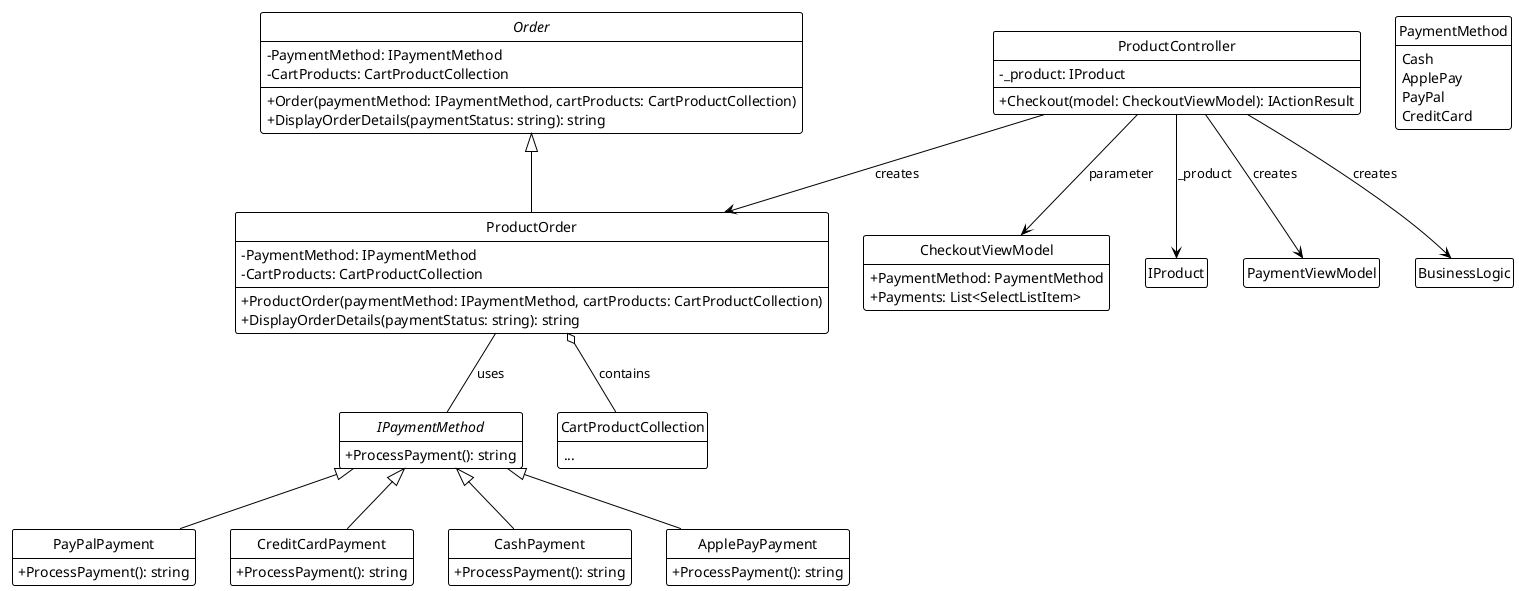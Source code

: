 @startuml
!theme plain
hide circle
hide empty members
skinparam classAttributeIconSize 0

interface IPaymentMethod {
    + ProcessPayment(): string
}

enum PaymentMethod {
    Cash
    ApplePay
    PayPal
    CreditCard
}

class CheckoutViewModel {
    + PaymentMethod: PaymentMethod
    + Payments: List<SelectListItem>
}

class CartProductCollection {
    ...
}

class ProductOrder {
    - PaymentMethod: IPaymentMethod
    - CartProducts: CartProductCollection
    --
    + ProductOrder(paymentMethod: IPaymentMethod, cartProducts: CartProductCollection)
    + DisplayOrderDetails(paymentStatus: string): string
}

class PayPalPayment {
    + ProcessPayment(): string
}

abstract class Order {
    - PaymentMethod: IPaymentMethod
    - CartProducts: CartProductCollection
    --
    + Order(paymentMethod: IPaymentMethod, cartProducts: CartProductCollection)
    + DisplayOrderDetails(paymentStatus: string): string
}

class CreditCardPayment {
    + ProcessPayment(): string
}

class CashPayment {
    + ProcessPayment(): string
}

class ApplePayPayment {
    + ProcessPayment(): string
}

class ProductController {
    - _product: IProduct
    --
    + Checkout(model: CheckoutViewModel): IActionResult
}

IPaymentMethod <|-- PayPalPayment
IPaymentMethod <|-- CreditCardPayment
IPaymentMethod <|-- CashPayment
IPaymentMethod <|-- ApplePayPayment

ProductOrder -- IPaymentMethod: uses
ProductOrder o-- CartProductCollection: contains

Order <|-- ProductOrder

ProductController --> IProduct: _product
ProductController --> CheckoutViewModel: parameter
ProductController --> ProductOrder: creates
ProductController --> PaymentViewModel: creates
ProductController --> BusinessLogic: creates

@enduml
